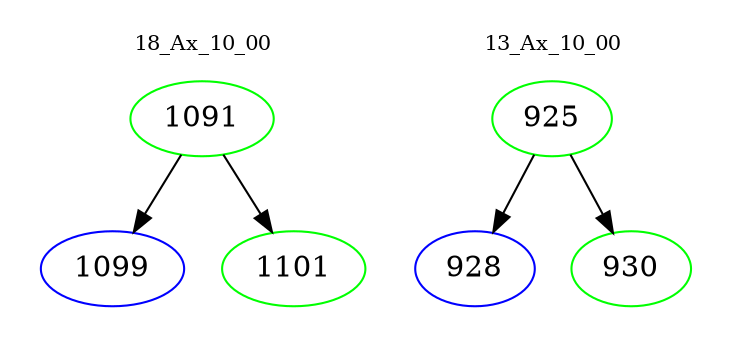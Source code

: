 digraph{
subgraph cluster_0 {
color = white
label = "18_Ax_10_00";
fontsize=10;
T0_1091 [label="1091", color="green"]
T0_1091 -> T0_1099 [color="black"]
T0_1099 [label="1099", color="blue"]
T0_1091 -> T0_1101 [color="black"]
T0_1101 [label="1101", color="green"]
}
subgraph cluster_1 {
color = white
label = "13_Ax_10_00";
fontsize=10;
T1_925 [label="925", color="green"]
T1_925 -> T1_928 [color="black"]
T1_928 [label="928", color="blue"]
T1_925 -> T1_930 [color="black"]
T1_930 [label="930", color="green"]
}
}
